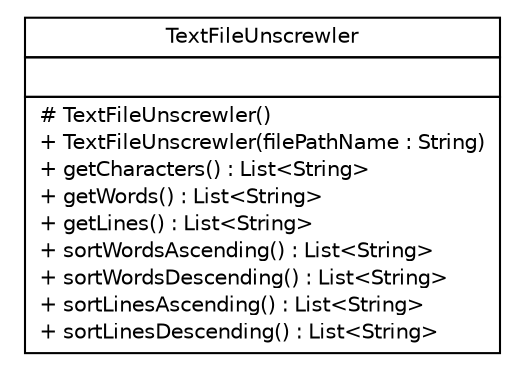 #!/usr/local/bin/dot
#
# Class diagram 
# Generated by UMLGraph version R5_6-24-gf6e263 (http://www.umlgraph.org/)
#

digraph G {
	edge [fontname="Helvetica",fontsize=10,labelfontname="Helvetica",labelfontsize=10];
	node [fontname="Helvetica",fontsize=10,shape=plaintext];
	nodesep=0.25;
	ranksep=0.5;
	// org.apache.clusterbr.proc.imp.TextFileUnscrewler
	c39 [label=<<table title="org.apache.clusterbr.proc.imp.TextFileUnscrewler" border="0" cellborder="1" cellspacing="0" cellpadding="2" port="p" href="./TextFileUnscrewler.html">
		<tr><td><table border="0" cellspacing="0" cellpadding="1">
<tr><td align="center" balign="center"> TextFileUnscrewler </td></tr>
		</table></td></tr>
		<tr><td><table border="0" cellspacing="0" cellpadding="1">
<tr><td align="left" balign="left">  </td></tr>
		</table></td></tr>
		<tr><td><table border="0" cellspacing="0" cellpadding="1">
<tr><td align="left" balign="left"> # TextFileUnscrewler() </td></tr>
<tr><td align="left" balign="left"> + TextFileUnscrewler(filePathName : String) </td></tr>
<tr><td align="left" balign="left"> + getCharacters() : List&lt;String&gt; </td></tr>
<tr><td align="left" balign="left"> + getWords() : List&lt;String&gt; </td></tr>
<tr><td align="left" balign="left"> + getLines() : List&lt;String&gt; </td></tr>
<tr><td align="left" balign="left"> + sortWordsAscending() : List&lt;String&gt; </td></tr>
<tr><td align="left" balign="left"> + sortWordsDescending() : List&lt;String&gt; </td></tr>
<tr><td align="left" balign="left"> + sortLinesAscending() : List&lt;String&gt; </td></tr>
<tr><td align="left" balign="left"> + sortLinesDescending() : List&lt;String&gt; </td></tr>
		</table></td></tr>
		</table>>, URL="./TextFileUnscrewler.html", fontname="Helvetica", fontcolor="black", fontsize=10.0];
}

